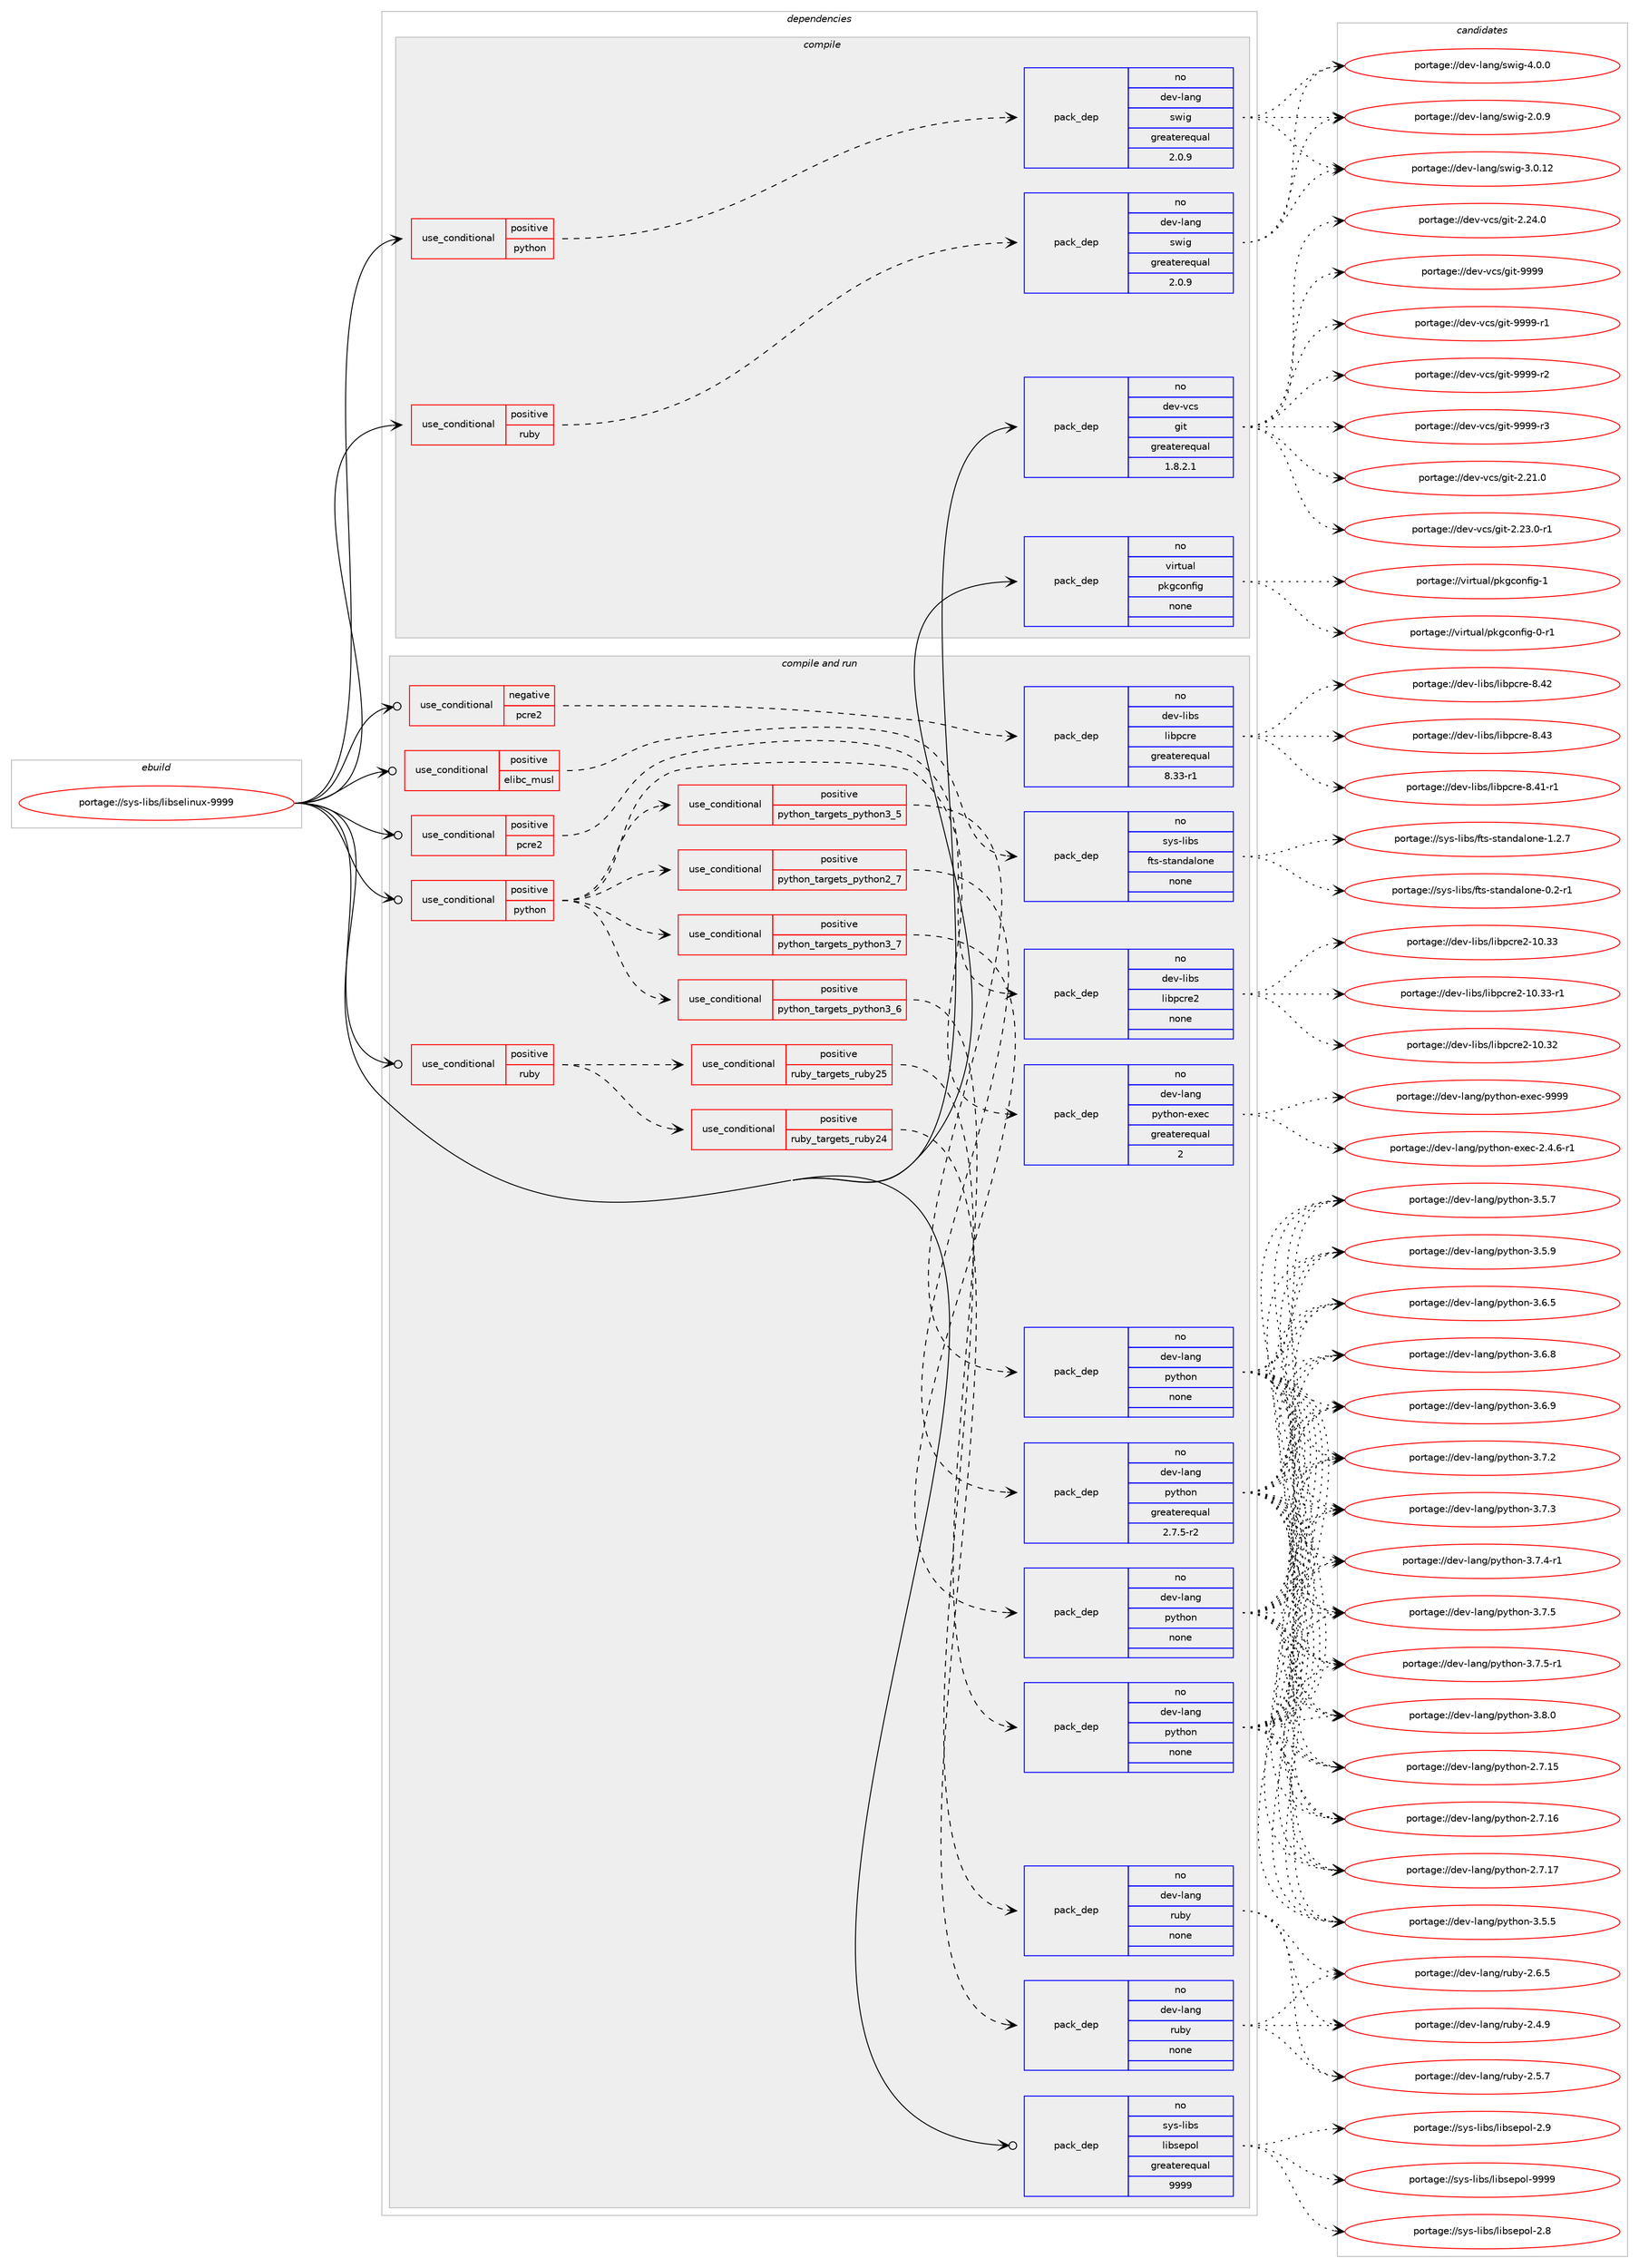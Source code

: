 digraph prolog {

# *************
# Graph options
# *************

newrank=true;
concentrate=true;
compound=true;
graph [rankdir=LR,fontname=Helvetica,fontsize=10,ranksep=1.5];#, ranksep=2.5, nodesep=0.2];
edge  [arrowhead=vee];
node  [fontname=Helvetica,fontsize=10];

# **********
# The ebuild
# **********

subgraph cluster_leftcol {
color=gray;
rank=same;
label=<<i>ebuild</i>>;
id [label="portage://sys-libs/libselinux-9999", color=red, width=4, href="../sys-libs/libselinux-9999.svg"];
}

# ****************
# The dependencies
# ****************

subgraph cluster_midcol {
color=gray;
label=<<i>dependencies</i>>;
subgraph cluster_compile {
fillcolor="#eeeeee";
style=filled;
label=<<i>compile</i>>;
subgraph cond104428 {
dependency431714 [label=<<TABLE BORDER="0" CELLBORDER="1" CELLSPACING="0" CELLPADDING="4"><TR><TD ROWSPAN="3" CELLPADDING="10">use_conditional</TD></TR><TR><TD>positive</TD></TR><TR><TD>python</TD></TR></TABLE>>, shape=none, color=red];
subgraph pack320007 {
dependency431715 [label=<<TABLE BORDER="0" CELLBORDER="1" CELLSPACING="0" CELLPADDING="4" WIDTH="220"><TR><TD ROWSPAN="6" CELLPADDING="30">pack_dep</TD></TR><TR><TD WIDTH="110">no</TD></TR><TR><TD>dev-lang</TD></TR><TR><TD>swig</TD></TR><TR><TD>greaterequal</TD></TR><TR><TD>2.0.9</TD></TR></TABLE>>, shape=none, color=blue];
}
dependency431714:e -> dependency431715:w [weight=20,style="dashed",arrowhead="vee"];
}
id:e -> dependency431714:w [weight=20,style="solid",arrowhead="vee"];
subgraph cond104429 {
dependency431716 [label=<<TABLE BORDER="0" CELLBORDER="1" CELLSPACING="0" CELLPADDING="4"><TR><TD ROWSPAN="3" CELLPADDING="10">use_conditional</TD></TR><TR><TD>positive</TD></TR><TR><TD>ruby</TD></TR></TABLE>>, shape=none, color=red];
subgraph pack320008 {
dependency431717 [label=<<TABLE BORDER="0" CELLBORDER="1" CELLSPACING="0" CELLPADDING="4" WIDTH="220"><TR><TD ROWSPAN="6" CELLPADDING="30">pack_dep</TD></TR><TR><TD WIDTH="110">no</TD></TR><TR><TD>dev-lang</TD></TR><TR><TD>swig</TD></TR><TR><TD>greaterequal</TD></TR><TR><TD>2.0.9</TD></TR></TABLE>>, shape=none, color=blue];
}
dependency431716:e -> dependency431717:w [weight=20,style="dashed",arrowhead="vee"];
}
id:e -> dependency431716:w [weight=20,style="solid",arrowhead="vee"];
subgraph pack320009 {
dependency431718 [label=<<TABLE BORDER="0" CELLBORDER="1" CELLSPACING="0" CELLPADDING="4" WIDTH="220"><TR><TD ROWSPAN="6" CELLPADDING="30">pack_dep</TD></TR><TR><TD WIDTH="110">no</TD></TR><TR><TD>dev-vcs</TD></TR><TR><TD>git</TD></TR><TR><TD>greaterequal</TD></TR><TR><TD>1.8.2.1</TD></TR></TABLE>>, shape=none, color=blue];
}
id:e -> dependency431718:w [weight=20,style="solid",arrowhead="vee"];
subgraph pack320010 {
dependency431719 [label=<<TABLE BORDER="0" CELLBORDER="1" CELLSPACING="0" CELLPADDING="4" WIDTH="220"><TR><TD ROWSPAN="6" CELLPADDING="30">pack_dep</TD></TR><TR><TD WIDTH="110">no</TD></TR><TR><TD>virtual</TD></TR><TR><TD>pkgconfig</TD></TR><TR><TD>none</TD></TR><TR><TD></TD></TR></TABLE>>, shape=none, color=blue];
}
id:e -> dependency431719:w [weight=20,style="solid",arrowhead="vee"];
}
subgraph cluster_compileandrun {
fillcolor="#eeeeee";
style=filled;
label=<<i>compile and run</i>>;
subgraph cond104430 {
dependency431720 [label=<<TABLE BORDER="0" CELLBORDER="1" CELLSPACING="0" CELLPADDING="4"><TR><TD ROWSPAN="3" CELLPADDING="10">use_conditional</TD></TR><TR><TD>negative</TD></TR><TR><TD>pcre2</TD></TR></TABLE>>, shape=none, color=red];
subgraph pack320011 {
dependency431721 [label=<<TABLE BORDER="0" CELLBORDER="1" CELLSPACING="0" CELLPADDING="4" WIDTH="220"><TR><TD ROWSPAN="6" CELLPADDING="30">pack_dep</TD></TR><TR><TD WIDTH="110">no</TD></TR><TR><TD>dev-libs</TD></TR><TR><TD>libpcre</TD></TR><TR><TD>greaterequal</TD></TR><TR><TD>8.33-r1</TD></TR></TABLE>>, shape=none, color=blue];
}
dependency431720:e -> dependency431721:w [weight=20,style="dashed",arrowhead="vee"];
}
id:e -> dependency431720:w [weight=20,style="solid",arrowhead="odotvee"];
subgraph cond104431 {
dependency431722 [label=<<TABLE BORDER="0" CELLBORDER="1" CELLSPACING="0" CELLPADDING="4"><TR><TD ROWSPAN="3" CELLPADDING="10">use_conditional</TD></TR><TR><TD>positive</TD></TR><TR><TD>elibc_musl</TD></TR></TABLE>>, shape=none, color=red];
subgraph pack320012 {
dependency431723 [label=<<TABLE BORDER="0" CELLBORDER="1" CELLSPACING="0" CELLPADDING="4" WIDTH="220"><TR><TD ROWSPAN="6" CELLPADDING="30">pack_dep</TD></TR><TR><TD WIDTH="110">no</TD></TR><TR><TD>sys-libs</TD></TR><TR><TD>fts-standalone</TD></TR><TR><TD>none</TD></TR><TR><TD></TD></TR></TABLE>>, shape=none, color=blue];
}
dependency431722:e -> dependency431723:w [weight=20,style="dashed",arrowhead="vee"];
}
id:e -> dependency431722:w [weight=20,style="solid",arrowhead="odotvee"];
subgraph cond104432 {
dependency431724 [label=<<TABLE BORDER="0" CELLBORDER="1" CELLSPACING="0" CELLPADDING="4"><TR><TD ROWSPAN="3" CELLPADDING="10">use_conditional</TD></TR><TR><TD>positive</TD></TR><TR><TD>pcre2</TD></TR></TABLE>>, shape=none, color=red];
subgraph pack320013 {
dependency431725 [label=<<TABLE BORDER="0" CELLBORDER="1" CELLSPACING="0" CELLPADDING="4" WIDTH="220"><TR><TD ROWSPAN="6" CELLPADDING="30">pack_dep</TD></TR><TR><TD WIDTH="110">no</TD></TR><TR><TD>dev-libs</TD></TR><TR><TD>libpcre2</TD></TR><TR><TD>none</TD></TR><TR><TD></TD></TR></TABLE>>, shape=none, color=blue];
}
dependency431724:e -> dependency431725:w [weight=20,style="dashed",arrowhead="vee"];
}
id:e -> dependency431724:w [weight=20,style="solid",arrowhead="odotvee"];
subgraph cond104433 {
dependency431726 [label=<<TABLE BORDER="0" CELLBORDER="1" CELLSPACING="0" CELLPADDING="4"><TR><TD ROWSPAN="3" CELLPADDING="10">use_conditional</TD></TR><TR><TD>positive</TD></TR><TR><TD>python</TD></TR></TABLE>>, shape=none, color=red];
subgraph cond104434 {
dependency431727 [label=<<TABLE BORDER="0" CELLBORDER="1" CELLSPACING="0" CELLPADDING="4"><TR><TD ROWSPAN="3" CELLPADDING="10">use_conditional</TD></TR><TR><TD>positive</TD></TR><TR><TD>python_targets_python2_7</TD></TR></TABLE>>, shape=none, color=red];
subgraph pack320014 {
dependency431728 [label=<<TABLE BORDER="0" CELLBORDER="1" CELLSPACING="0" CELLPADDING="4" WIDTH="220"><TR><TD ROWSPAN="6" CELLPADDING="30">pack_dep</TD></TR><TR><TD WIDTH="110">no</TD></TR><TR><TD>dev-lang</TD></TR><TR><TD>python</TD></TR><TR><TD>greaterequal</TD></TR><TR><TD>2.7.5-r2</TD></TR></TABLE>>, shape=none, color=blue];
}
dependency431727:e -> dependency431728:w [weight=20,style="dashed",arrowhead="vee"];
}
dependency431726:e -> dependency431727:w [weight=20,style="dashed",arrowhead="vee"];
subgraph cond104435 {
dependency431729 [label=<<TABLE BORDER="0" CELLBORDER="1" CELLSPACING="0" CELLPADDING="4"><TR><TD ROWSPAN="3" CELLPADDING="10">use_conditional</TD></TR><TR><TD>positive</TD></TR><TR><TD>python_targets_python3_5</TD></TR></TABLE>>, shape=none, color=red];
subgraph pack320015 {
dependency431730 [label=<<TABLE BORDER="0" CELLBORDER="1" CELLSPACING="0" CELLPADDING="4" WIDTH="220"><TR><TD ROWSPAN="6" CELLPADDING="30">pack_dep</TD></TR><TR><TD WIDTH="110">no</TD></TR><TR><TD>dev-lang</TD></TR><TR><TD>python</TD></TR><TR><TD>none</TD></TR><TR><TD></TD></TR></TABLE>>, shape=none, color=blue];
}
dependency431729:e -> dependency431730:w [weight=20,style="dashed",arrowhead="vee"];
}
dependency431726:e -> dependency431729:w [weight=20,style="dashed",arrowhead="vee"];
subgraph cond104436 {
dependency431731 [label=<<TABLE BORDER="0" CELLBORDER="1" CELLSPACING="0" CELLPADDING="4"><TR><TD ROWSPAN="3" CELLPADDING="10">use_conditional</TD></TR><TR><TD>positive</TD></TR><TR><TD>python_targets_python3_6</TD></TR></TABLE>>, shape=none, color=red];
subgraph pack320016 {
dependency431732 [label=<<TABLE BORDER="0" CELLBORDER="1" CELLSPACING="0" CELLPADDING="4" WIDTH="220"><TR><TD ROWSPAN="6" CELLPADDING="30">pack_dep</TD></TR><TR><TD WIDTH="110">no</TD></TR><TR><TD>dev-lang</TD></TR><TR><TD>python</TD></TR><TR><TD>none</TD></TR><TR><TD></TD></TR></TABLE>>, shape=none, color=blue];
}
dependency431731:e -> dependency431732:w [weight=20,style="dashed",arrowhead="vee"];
}
dependency431726:e -> dependency431731:w [weight=20,style="dashed",arrowhead="vee"];
subgraph cond104437 {
dependency431733 [label=<<TABLE BORDER="0" CELLBORDER="1" CELLSPACING="0" CELLPADDING="4"><TR><TD ROWSPAN="3" CELLPADDING="10">use_conditional</TD></TR><TR><TD>positive</TD></TR><TR><TD>python_targets_python3_7</TD></TR></TABLE>>, shape=none, color=red];
subgraph pack320017 {
dependency431734 [label=<<TABLE BORDER="0" CELLBORDER="1" CELLSPACING="0" CELLPADDING="4" WIDTH="220"><TR><TD ROWSPAN="6" CELLPADDING="30">pack_dep</TD></TR><TR><TD WIDTH="110">no</TD></TR><TR><TD>dev-lang</TD></TR><TR><TD>python</TD></TR><TR><TD>none</TD></TR><TR><TD></TD></TR></TABLE>>, shape=none, color=blue];
}
dependency431733:e -> dependency431734:w [weight=20,style="dashed",arrowhead="vee"];
}
dependency431726:e -> dependency431733:w [weight=20,style="dashed",arrowhead="vee"];
subgraph pack320018 {
dependency431735 [label=<<TABLE BORDER="0" CELLBORDER="1" CELLSPACING="0" CELLPADDING="4" WIDTH="220"><TR><TD ROWSPAN="6" CELLPADDING="30">pack_dep</TD></TR><TR><TD WIDTH="110">no</TD></TR><TR><TD>dev-lang</TD></TR><TR><TD>python-exec</TD></TR><TR><TD>greaterequal</TD></TR><TR><TD>2</TD></TR></TABLE>>, shape=none, color=blue];
}
dependency431726:e -> dependency431735:w [weight=20,style="dashed",arrowhead="vee"];
}
id:e -> dependency431726:w [weight=20,style="solid",arrowhead="odotvee"];
subgraph cond104438 {
dependency431736 [label=<<TABLE BORDER="0" CELLBORDER="1" CELLSPACING="0" CELLPADDING="4"><TR><TD ROWSPAN="3" CELLPADDING="10">use_conditional</TD></TR><TR><TD>positive</TD></TR><TR><TD>ruby</TD></TR></TABLE>>, shape=none, color=red];
subgraph cond104439 {
dependency431737 [label=<<TABLE BORDER="0" CELLBORDER="1" CELLSPACING="0" CELLPADDING="4"><TR><TD ROWSPAN="3" CELLPADDING="10">use_conditional</TD></TR><TR><TD>positive</TD></TR><TR><TD>ruby_targets_ruby24</TD></TR></TABLE>>, shape=none, color=red];
subgraph pack320019 {
dependency431738 [label=<<TABLE BORDER="0" CELLBORDER="1" CELLSPACING="0" CELLPADDING="4" WIDTH="220"><TR><TD ROWSPAN="6" CELLPADDING="30">pack_dep</TD></TR><TR><TD WIDTH="110">no</TD></TR><TR><TD>dev-lang</TD></TR><TR><TD>ruby</TD></TR><TR><TD>none</TD></TR><TR><TD></TD></TR></TABLE>>, shape=none, color=blue];
}
dependency431737:e -> dependency431738:w [weight=20,style="dashed",arrowhead="vee"];
}
dependency431736:e -> dependency431737:w [weight=20,style="dashed",arrowhead="vee"];
subgraph cond104440 {
dependency431739 [label=<<TABLE BORDER="0" CELLBORDER="1" CELLSPACING="0" CELLPADDING="4"><TR><TD ROWSPAN="3" CELLPADDING="10">use_conditional</TD></TR><TR><TD>positive</TD></TR><TR><TD>ruby_targets_ruby25</TD></TR></TABLE>>, shape=none, color=red];
subgraph pack320020 {
dependency431740 [label=<<TABLE BORDER="0" CELLBORDER="1" CELLSPACING="0" CELLPADDING="4" WIDTH="220"><TR><TD ROWSPAN="6" CELLPADDING="30">pack_dep</TD></TR><TR><TD WIDTH="110">no</TD></TR><TR><TD>dev-lang</TD></TR><TR><TD>ruby</TD></TR><TR><TD>none</TD></TR><TR><TD></TD></TR></TABLE>>, shape=none, color=blue];
}
dependency431739:e -> dependency431740:w [weight=20,style="dashed",arrowhead="vee"];
}
dependency431736:e -> dependency431739:w [weight=20,style="dashed",arrowhead="vee"];
}
id:e -> dependency431736:w [weight=20,style="solid",arrowhead="odotvee"];
subgraph pack320021 {
dependency431741 [label=<<TABLE BORDER="0" CELLBORDER="1" CELLSPACING="0" CELLPADDING="4" WIDTH="220"><TR><TD ROWSPAN="6" CELLPADDING="30">pack_dep</TD></TR><TR><TD WIDTH="110">no</TD></TR><TR><TD>sys-libs</TD></TR><TR><TD>libsepol</TD></TR><TR><TD>greaterequal</TD></TR><TR><TD>9999</TD></TR></TABLE>>, shape=none, color=blue];
}
id:e -> dependency431741:w [weight=20,style="solid",arrowhead="odotvee"];
}
subgraph cluster_run {
fillcolor="#eeeeee";
style=filled;
label=<<i>run</i>>;
}
}

# **************
# The candidates
# **************

subgraph cluster_choices {
rank=same;
color=gray;
label=<<i>candidates</i>>;

subgraph choice320007 {
color=black;
nodesep=1;
choiceportage100101118451089711010347115119105103455046484657 [label="portage://dev-lang/swig-2.0.9", color=red, width=4,href="../dev-lang/swig-2.0.9.svg"];
choiceportage10010111845108971101034711511910510345514648464950 [label="portage://dev-lang/swig-3.0.12", color=red, width=4,href="../dev-lang/swig-3.0.12.svg"];
choiceportage100101118451089711010347115119105103455246484648 [label="portage://dev-lang/swig-4.0.0", color=red, width=4,href="../dev-lang/swig-4.0.0.svg"];
dependency431715:e -> choiceportage100101118451089711010347115119105103455046484657:w [style=dotted,weight="100"];
dependency431715:e -> choiceportage10010111845108971101034711511910510345514648464950:w [style=dotted,weight="100"];
dependency431715:e -> choiceportage100101118451089711010347115119105103455246484648:w [style=dotted,weight="100"];
}
subgraph choice320008 {
color=black;
nodesep=1;
choiceportage100101118451089711010347115119105103455046484657 [label="portage://dev-lang/swig-2.0.9", color=red, width=4,href="../dev-lang/swig-2.0.9.svg"];
choiceportage10010111845108971101034711511910510345514648464950 [label="portage://dev-lang/swig-3.0.12", color=red, width=4,href="../dev-lang/swig-3.0.12.svg"];
choiceportage100101118451089711010347115119105103455246484648 [label="portage://dev-lang/swig-4.0.0", color=red, width=4,href="../dev-lang/swig-4.0.0.svg"];
dependency431717:e -> choiceportage100101118451089711010347115119105103455046484657:w [style=dotted,weight="100"];
dependency431717:e -> choiceportage10010111845108971101034711511910510345514648464950:w [style=dotted,weight="100"];
dependency431717:e -> choiceportage100101118451089711010347115119105103455246484648:w [style=dotted,weight="100"];
}
subgraph choice320009 {
color=black;
nodesep=1;
choiceportage10010111845118991154710310511645504650494648 [label="portage://dev-vcs/git-2.21.0", color=red, width=4,href="../dev-vcs/git-2.21.0.svg"];
choiceportage100101118451189911547103105116455046505146484511449 [label="portage://dev-vcs/git-2.23.0-r1", color=red, width=4,href="../dev-vcs/git-2.23.0-r1.svg"];
choiceportage10010111845118991154710310511645504650524648 [label="portage://dev-vcs/git-2.24.0", color=red, width=4,href="../dev-vcs/git-2.24.0.svg"];
choiceportage1001011184511899115471031051164557575757 [label="portage://dev-vcs/git-9999", color=red, width=4,href="../dev-vcs/git-9999.svg"];
choiceportage10010111845118991154710310511645575757574511449 [label="portage://dev-vcs/git-9999-r1", color=red, width=4,href="../dev-vcs/git-9999-r1.svg"];
choiceportage10010111845118991154710310511645575757574511450 [label="portage://dev-vcs/git-9999-r2", color=red, width=4,href="../dev-vcs/git-9999-r2.svg"];
choiceportage10010111845118991154710310511645575757574511451 [label="portage://dev-vcs/git-9999-r3", color=red, width=4,href="../dev-vcs/git-9999-r3.svg"];
dependency431718:e -> choiceportage10010111845118991154710310511645504650494648:w [style=dotted,weight="100"];
dependency431718:e -> choiceportage100101118451189911547103105116455046505146484511449:w [style=dotted,weight="100"];
dependency431718:e -> choiceportage10010111845118991154710310511645504650524648:w [style=dotted,weight="100"];
dependency431718:e -> choiceportage1001011184511899115471031051164557575757:w [style=dotted,weight="100"];
dependency431718:e -> choiceportage10010111845118991154710310511645575757574511449:w [style=dotted,weight="100"];
dependency431718:e -> choiceportage10010111845118991154710310511645575757574511450:w [style=dotted,weight="100"];
dependency431718:e -> choiceportage10010111845118991154710310511645575757574511451:w [style=dotted,weight="100"];
}
subgraph choice320010 {
color=black;
nodesep=1;
choiceportage11810511411611797108471121071039911111010210510345484511449 [label="portage://virtual/pkgconfig-0-r1", color=red, width=4,href="../virtual/pkgconfig-0-r1.svg"];
choiceportage1181051141161179710847112107103991111101021051034549 [label="portage://virtual/pkgconfig-1", color=red, width=4,href="../virtual/pkgconfig-1.svg"];
dependency431719:e -> choiceportage11810511411611797108471121071039911111010210510345484511449:w [style=dotted,weight="100"];
dependency431719:e -> choiceportage1181051141161179710847112107103991111101021051034549:w [style=dotted,weight="100"];
}
subgraph choice320011 {
color=black;
nodesep=1;
choiceportage100101118451081059811547108105981129911410145564652494511449 [label="portage://dev-libs/libpcre-8.41-r1", color=red, width=4,href="../dev-libs/libpcre-8.41-r1.svg"];
choiceportage10010111845108105981154710810598112991141014556465250 [label="portage://dev-libs/libpcre-8.42", color=red, width=4,href="../dev-libs/libpcre-8.42.svg"];
choiceportage10010111845108105981154710810598112991141014556465251 [label="portage://dev-libs/libpcre-8.43", color=red, width=4,href="../dev-libs/libpcre-8.43.svg"];
dependency431721:e -> choiceportage100101118451081059811547108105981129911410145564652494511449:w [style=dotted,weight="100"];
dependency431721:e -> choiceportage10010111845108105981154710810598112991141014556465250:w [style=dotted,weight="100"];
dependency431721:e -> choiceportage10010111845108105981154710810598112991141014556465251:w [style=dotted,weight="100"];
}
subgraph choice320012 {
color=black;
nodesep=1;
choiceportage115121115451081059811547102116115451151169711010097108111110101454846504511449 [label="portage://sys-libs/fts-standalone-0.2-r1", color=red, width=4,href="../sys-libs/fts-standalone-0.2-r1.svg"];
choiceportage115121115451081059811547102116115451151169711010097108111110101454946504655 [label="portage://sys-libs/fts-standalone-1.2.7", color=red, width=4,href="../sys-libs/fts-standalone-1.2.7.svg"];
dependency431723:e -> choiceportage115121115451081059811547102116115451151169711010097108111110101454846504511449:w [style=dotted,weight="100"];
dependency431723:e -> choiceportage115121115451081059811547102116115451151169711010097108111110101454946504655:w [style=dotted,weight="100"];
}
subgraph choice320013 {
color=black;
nodesep=1;
choiceportage100101118451081059811547108105981129911410150454948465150 [label="portage://dev-libs/libpcre2-10.32", color=red, width=4,href="../dev-libs/libpcre2-10.32.svg"];
choiceportage100101118451081059811547108105981129911410150454948465151 [label="portage://dev-libs/libpcre2-10.33", color=red, width=4,href="../dev-libs/libpcre2-10.33.svg"];
choiceportage1001011184510810598115471081059811299114101504549484651514511449 [label="portage://dev-libs/libpcre2-10.33-r1", color=red, width=4,href="../dev-libs/libpcre2-10.33-r1.svg"];
dependency431725:e -> choiceportage100101118451081059811547108105981129911410150454948465150:w [style=dotted,weight="100"];
dependency431725:e -> choiceportage100101118451081059811547108105981129911410150454948465151:w [style=dotted,weight="100"];
dependency431725:e -> choiceportage1001011184510810598115471081059811299114101504549484651514511449:w [style=dotted,weight="100"];
}
subgraph choice320014 {
color=black;
nodesep=1;
choiceportage10010111845108971101034711212111610411111045504655464953 [label="portage://dev-lang/python-2.7.15", color=red, width=4,href="../dev-lang/python-2.7.15.svg"];
choiceportage10010111845108971101034711212111610411111045504655464954 [label="portage://dev-lang/python-2.7.16", color=red, width=4,href="../dev-lang/python-2.7.16.svg"];
choiceportage10010111845108971101034711212111610411111045504655464955 [label="portage://dev-lang/python-2.7.17", color=red, width=4,href="../dev-lang/python-2.7.17.svg"];
choiceportage100101118451089711010347112121116104111110455146534653 [label="portage://dev-lang/python-3.5.5", color=red, width=4,href="../dev-lang/python-3.5.5.svg"];
choiceportage100101118451089711010347112121116104111110455146534655 [label="portage://dev-lang/python-3.5.7", color=red, width=4,href="../dev-lang/python-3.5.7.svg"];
choiceportage100101118451089711010347112121116104111110455146534657 [label="portage://dev-lang/python-3.5.9", color=red, width=4,href="../dev-lang/python-3.5.9.svg"];
choiceportage100101118451089711010347112121116104111110455146544653 [label="portage://dev-lang/python-3.6.5", color=red, width=4,href="../dev-lang/python-3.6.5.svg"];
choiceportage100101118451089711010347112121116104111110455146544656 [label="portage://dev-lang/python-3.6.8", color=red, width=4,href="../dev-lang/python-3.6.8.svg"];
choiceportage100101118451089711010347112121116104111110455146544657 [label="portage://dev-lang/python-3.6.9", color=red, width=4,href="../dev-lang/python-3.6.9.svg"];
choiceportage100101118451089711010347112121116104111110455146554650 [label="portage://dev-lang/python-3.7.2", color=red, width=4,href="../dev-lang/python-3.7.2.svg"];
choiceportage100101118451089711010347112121116104111110455146554651 [label="portage://dev-lang/python-3.7.3", color=red, width=4,href="../dev-lang/python-3.7.3.svg"];
choiceportage1001011184510897110103471121211161041111104551465546524511449 [label="portage://dev-lang/python-3.7.4-r1", color=red, width=4,href="../dev-lang/python-3.7.4-r1.svg"];
choiceportage100101118451089711010347112121116104111110455146554653 [label="portage://dev-lang/python-3.7.5", color=red, width=4,href="../dev-lang/python-3.7.5.svg"];
choiceportage1001011184510897110103471121211161041111104551465546534511449 [label="portage://dev-lang/python-3.7.5-r1", color=red, width=4,href="../dev-lang/python-3.7.5-r1.svg"];
choiceportage100101118451089711010347112121116104111110455146564648 [label="portage://dev-lang/python-3.8.0", color=red, width=4,href="../dev-lang/python-3.8.0.svg"];
dependency431728:e -> choiceportage10010111845108971101034711212111610411111045504655464953:w [style=dotted,weight="100"];
dependency431728:e -> choiceportage10010111845108971101034711212111610411111045504655464954:w [style=dotted,weight="100"];
dependency431728:e -> choiceportage10010111845108971101034711212111610411111045504655464955:w [style=dotted,weight="100"];
dependency431728:e -> choiceportage100101118451089711010347112121116104111110455146534653:w [style=dotted,weight="100"];
dependency431728:e -> choiceportage100101118451089711010347112121116104111110455146534655:w [style=dotted,weight="100"];
dependency431728:e -> choiceportage100101118451089711010347112121116104111110455146534657:w [style=dotted,weight="100"];
dependency431728:e -> choiceportage100101118451089711010347112121116104111110455146544653:w [style=dotted,weight="100"];
dependency431728:e -> choiceportage100101118451089711010347112121116104111110455146544656:w [style=dotted,weight="100"];
dependency431728:e -> choiceportage100101118451089711010347112121116104111110455146544657:w [style=dotted,weight="100"];
dependency431728:e -> choiceportage100101118451089711010347112121116104111110455146554650:w [style=dotted,weight="100"];
dependency431728:e -> choiceportage100101118451089711010347112121116104111110455146554651:w [style=dotted,weight="100"];
dependency431728:e -> choiceportage1001011184510897110103471121211161041111104551465546524511449:w [style=dotted,weight="100"];
dependency431728:e -> choiceportage100101118451089711010347112121116104111110455146554653:w [style=dotted,weight="100"];
dependency431728:e -> choiceportage1001011184510897110103471121211161041111104551465546534511449:w [style=dotted,weight="100"];
dependency431728:e -> choiceportage100101118451089711010347112121116104111110455146564648:w [style=dotted,weight="100"];
}
subgraph choice320015 {
color=black;
nodesep=1;
choiceportage10010111845108971101034711212111610411111045504655464953 [label="portage://dev-lang/python-2.7.15", color=red, width=4,href="../dev-lang/python-2.7.15.svg"];
choiceportage10010111845108971101034711212111610411111045504655464954 [label="portage://dev-lang/python-2.7.16", color=red, width=4,href="../dev-lang/python-2.7.16.svg"];
choiceportage10010111845108971101034711212111610411111045504655464955 [label="portage://dev-lang/python-2.7.17", color=red, width=4,href="../dev-lang/python-2.7.17.svg"];
choiceportage100101118451089711010347112121116104111110455146534653 [label="portage://dev-lang/python-3.5.5", color=red, width=4,href="../dev-lang/python-3.5.5.svg"];
choiceportage100101118451089711010347112121116104111110455146534655 [label="portage://dev-lang/python-3.5.7", color=red, width=4,href="../dev-lang/python-3.5.7.svg"];
choiceportage100101118451089711010347112121116104111110455146534657 [label="portage://dev-lang/python-3.5.9", color=red, width=4,href="../dev-lang/python-3.5.9.svg"];
choiceportage100101118451089711010347112121116104111110455146544653 [label="portage://dev-lang/python-3.6.5", color=red, width=4,href="../dev-lang/python-3.6.5.svg"];
choiceportage100101118451089711010347112121116104111110455146544656 [label="portage://dev-lang/python-3.6.8", color=red, width=4,href="../dev-lang/python-3.6.8.svg"];
choiceportage100101118451089711010347112121116104111110455146544657 [label="portage://dev-lang/python-3.6.9", color=red, width=4,href="../dev-lang/python-3.6.9.svg"];
choiceportage100101118451089711010347112121116104111110455146554650 [label="portage://dev-lang/python-3.7.2", color=red, width=4,href="../dev-lang/python-3.7.2.svg"];
choiceportage100101118451089711010347112121116104111110455146554651 [label="portage://dev-lang/python-3.7.3", color=red, width=4,href="../dev-lang/python-3.7.3.svg"];
choiceportage1001011184510897110103471121211161041111104551465546524511449 [label="portage://dev-lang/python-3.7.4-r1", color=red, width=4,href="../dev-lang/python-3.7.4-r1.svg"];
choiceportage100101118451089711010347112121116104111110455146554653 [label="portage://dev-lang/python-3.7.5", color=red, width=4,href="../dev-lang/python-3.7.5.svg"];
choiceportage1001011184510897110103471121211161041111104551465546534511449 [label="portage://dev-lang/python-3.7.5-r1", color=red, width=4,href="../dev-lang/python-3.7.5-r1.svg"];
choiceportage100101118451089711010347112121116104111110455146564648 [label="portage://dev-lang/python-3.8.0", color=red, width=4,href="../dev-lang/python-3.8.0.svg"];
dependency431730:e -> choiceportage10010111845108971101034711212111610411111045504655464953:w [style=dotted,weight="100"];
dependency431730:e -> choiceportage10010111845108971101034711212111610411111045504655464954:w [style=dotted,weight="100"];
dependency431730:e -> choiceportage10010111845108971101034711212111610411111045504655464955:w [style=dotted,weight="100"];
dependency431730:e -> choiceportage100101118451089711010347112121116104111110455146534653:w [style=dotted,weight="100"];
dependency431730:e -> choiceportage100101118451089711010347112121116104111110455146534655:w [style=dotted,weight="100"];
dependency431730:e -> choiceportage100101118451089711010347112121116104111110455146534657:w [style=dotted,weight="100"];
dependency431730:e -> choiceportage100101118451089711010347112121116104111110455146544653:w [style=dotted,weight="100"];
dependency431730:e -> choiceportage100101118451089711010347112121116104111110455146544656:w [style=dotted,weight="100"];
dependency431730:e -> choiceportage100101118451089711010347112121116104111110455146544657:w [style=dotted,weight="100"];
dependency431730:e -> choiceportage100101118451089711010347112121116104111110455146554650:w [style=dotted,weight="100"];
dependency431730:e -> choiceportage100101118451089711010347112121116104111110455146554651:w [style=dotted,weight="100"];
dependency431730:e -> choiceportage1001011184510897110103471121211161041111104551465546524511449:w [style=dotted,weight="100"];
dependency431730:e -> choiceportage100101118451089711010347112121116104111110455146554653:w [style=dotted,weight="100"];
dependency431730:e -> choiceportage1001011184510897110103471121211161041111104551465546534511449:w [style=dotted,weight="100"];
dependency431730:e -> choiceportage100101118451089711010347112121116104111110455146564648:w [style=dotted,weight="100"];
}
subgraph choice320016 {
color=black;
nodesep=1;
choiceportage10010111845108971101034711212111610411111045504655464953 [label="portage://dev-lang/python-2.7.15", color=red, width=4,href="../dev-lang/python-2.7.15.svg"];
choiceportage10010111845108971101034711212111610411111045504655464954 [label="portage://dev-lang/python-2.7.16", color=red, width=4,href="../dev-lang/python-2.7.16.svg"];
choiceportage10010111845108971101034711212111610411111045504655464955 [label="portage://dev-lang/python-2.7.17", color=red, width=4,href="../dev-lang/python-2.7.17.svg"];
choiceportage100101118451089711010347112121116104111110455146534653 [label="portage://dev-lang/python-3.5.5", color=red, width=4,href="../dev-lang/python-3.5.5.svg"];
choiceportage100101118451089711010347112121116104111110455146534655 [label="portage://dev-lang/python-3.5.7", color=red, width=4,href="../dev-lang/python-3.5.7.svg"];
choiceportage100101118451089711010347112121116104111110455146534657 [label="portage://dev-lang/python-3.5.9", color=red, width=4,href="../dev-lang/python-3.5.9.svg"];
choiceportage100101118451089711010347112121116104111110455146544653 [label="portage://dev-lang/python-3.6.5", color=red, width=4,href="../dev-lang/python-3.6.5.svg"];
choiceportage100101118451089711010347112121116104111110455146544656 [label="portage://dev-lang/python-3.6.8", color=red, width=4,href="../dev-lang/python-3.6.8.svg"];
choiceportage100101118451089711010347112121116104111110455146544657 [label="portage://dev-lang/python-3.6.9", color=red, width=4,href="../dev-lang/python-3.6.9.svg"];
choiceportage100101118451089711010347112121116104111110455146554650 [label="portage://dev-lang/python-3.7.2", color=red, width=4,href="../dev-lang/python-3.7.2.svg"];
choiceportage100101118451089711010347112121116104111110455146554651 [label="portage://dev-lang/python-3.7.3", color=red, width=4,href="../dev-lang/python-3.7.3.svg"];
choiceportage1001011184510897110103471121211161041111104551465546524511449 [label="portage://dev-lang/python-3.7.4-r1", color=red, width=4,href="../dev-lang/python-3.7.4-r1.svg"];
choiceportage100101118451089711010347112121116104111110455146554653 [label="portage://dev-lang/python-3.7.5", color=red, width=4,href="../dev-lang/python-3.7.5.svg"];
choiceportage1001011184510897110103471121211161041111104551465546534511449 [label="portage://dev-lang/python-3.7.5-r1", color=red, width=4,href="../dev-lang/python-3.7.5-r1.svg"];
choiceportage100101118451089711010347112121116104111110455146564648 [label="portage://dev-lang/python-3.8.0", color=red, width=4,href="../dev-lang/python-3.8.0.svg"];
dependency431732:e -> choiceportage10010111845108971101034711212111610411111045504655464953:w [style=dotted,weight="100"];
dependency431732:e -> choiceportage10010111845108971101034711212111610411111045504655464954:w [style=dotted,weight="100"];
dependency431732:e -> choiceportage10010111845108971101034711212111610411111045504655464955:w [style=dotted,weight="100"];
dependency431732:e -> choiceportage100101118451089711010347112121116104111110455146534653:w [style=dotted,weight="100"];
dependency431732:e -> choiceportage100101118451089711010347112121116104111110455146534655:w [style=dotted,weight="100"];
dependency431732:e -> choiceportage100101118451089711010347112121116104111110455146534657:w [style=dotted,weight="100"];
dependency431732:e -> choiceportage100101118451089711010347112121116104111110455146544653:w [style=dotted,weight="100"];
dependency431732:e -> choiceportage100101118451089711010347112121116104111110455146544656:w [style=dotted,weight="100"];
dependency431732:e -> choiceportage100101118451089711010347112121116104111110455146544657:w [style=dotted,weight="100"];
dependency431732:e -> choiceportage100101118451089711010347112121116104111110455146554650:w [style=dotted,weight="100"];
dependency431732:e -> choiceportage100101118451089711010347112121116104111110455146554651:w [style=dotted,weight="100"];
dependency431732:e -> choiceportage1001011184510897110103471121211161041111104551465546524511449:w [style=dotted,weight="100"];
dependency431732:e -> choiceportage100101118451089711010347112121116104111110455146554653:w [style=dotted,weight="100"];
dependency431732:e -> choiceportage1001011184510897110103471121211161041111104551465546534511449:w [style=dotted,weight="100"];
dependency431732:e -> choiceportage100101118451089711010347112121116104111110455146564648:w [style=dotted,weight="100"];
}
subgraph choice320017 {
color=black;
nodesep=1;
choiceportage10010111845108971101034711212111610411111045504655464953 [label="portage://dev-lang/python-2.7.15", color=red, width=4,href="../dev-lang/python-2.7.15.svg"];
choiceportage10010111845108971101034711212111610411111045504655464954 [label="portage://dev-lang/python-2.7.16", color=red, width=4,href="../dev-lang/python-2.7.16.svg"];
choiceportage10010111845108971101034711212111610411111045504655464955 [label="portage://dev-lang/python-2.7.17", color=red, width=4,href="../dev-lang/python-2.7.17.svg"];
choiceportage100101118451089711010347112121116104111110455146534653 [label="portage://dev-lang/python-3.5.5", color=red, width=4,href="../dev-lang/python-3.5.5.svg"];
choiceportage100101118451089711010347112121116104111110455146534655 [label="portage://dev-lang/python-3.5.7", color=red, width=4,href="../dev-lang/python-3.5.7.svg"];
choiceportage100101118451089711010347112121116104111110455146534657 [label="portage://dev-lang/python-3.5.9", color=red, width=4,href="../dev-lang/python-3.5.9.svg"];
choiceportage100101118451089711010347112121116104111110455146544653 [label="portage://dev-lang/python-3.6.5", color=red, width=4,href="../dev-lang/python-3.6.5.svg"];
choiceportage100101118451089711010347112121116104111110455146544656 [label="portage://dev-lang/python-3.6.8", color=red, width=4,href="../dev-lang/python-3.6.8.svg"];
choiceportage100101118451089711010347112121116104111110455146544657 [label="portage://dev-lang/python-3.6.9", color=red, width=4,href="../dev-lang/python-3.6.9.svg"];
choiceportage100101118451089711010347112121116104111110455146554650 [label="portage://dev-lang/python-3.7.2", color=red, width=4,href="../dev-lang/python-3.7.2.svg"];
choiceportage100101118451089711010347112121116104111110455146554651 [label="portage://dev-lang/python-3.7.3", color=red, width=4,href="../dev-lang/python-3.7.3.svg"];
choiceportage1001011184510897110103471121211161041111104551465546524511449 [label="portage://dev-lang/python-3.7.4-r1", color=red, width=4,href="../dev-lang/python-3.7.4-r1.svg"];
choiceportage100101118451089711010347112121116104111110455146554653 [label="portage://dev-lang/python-3.7.5", color=red, width=4,href="../dev-lang/python-3.7.5.svg"];
choiceportage1001011184510897110103471121211161041111104551465546534511449 [label="portage://dev-lang/python-3.7.5-r1", color=red, width=4,href="../dev-lang/python-3.7.5-r1.svg"];
choiceportage100101118451089711010347112121116104111110455146564648 [label="portage://dev-lang/python-3.8.0", color=red, width=4,href="../dev-lang/python-3.8.0.svg"];
dependency431734:e -> choiceportage10010111845108971101034711212111610411111045504655464953:w [style=dotted,weight="100"];
dependency431734:e -> choiceportage10010111845108971101034711212111610411111045504655464954:w [style=dotted,weight="100"];
dependency431734:e -> choiceportage10010111845108971101034711212111610411111045504655464955:w [style=dotted,weight="100"];
dependency431734:e -> choiceportage100101118451089711010347112121116104111110455146534653:w [style=dotted,weight="100"];
dependency431734:e -> choiceportage100101118451089711010347112121116104111110455146534655:w [style=dotted,weight="100"];
dependency431734:e -> choiceportage100101118451089711010347112121116104111110455146534657:w [style=dotted,weight="100"];
dependency431734:e -> choiceportage100101118451089711010347112121116104111110455146544653:w [style=dotted,weight="100"];
dependency431734:e -> choiceportage100101118451089711010347112121116104111110455146544656:w [style=dotted,weight="100"];
dependency431734:e -> choiceportage100101118451089711010347112121116104111110455146544657:w [style=dotted,weight="100"];
dependency431734:e -> choiceportage100101118451089711010347112121116104111110455146554650:w [style=dotted,weight="100"];
dependency431734:e -> choiceportage100101118451089711010347112121116104111110455146554651:w [style=dotted,weight="100"];
dependency431734:e -> choiceportage1001011184510897110103471121211161041111104551465546524511449:w [style=dotted,weight="100"];
dependency431734:e -> choiceportage100101118451089711010347112121116104111110455146554653:w [style=dotted,weight="100"];
dependency431734:e -> choiceportage1001011184510897110103471121211161041111104551465546534511449:w [style=dotted,weight="100"];
dependency431734:e -> choiceportage100101118451089711010347112121116104111110455146564648:w [style=dotted,weight="100"];
}
subgraph choice320018 {
color=black;
nodesep=1;
choiceportage10010111845108971101034711212111610411111045101120101994550465246544511449 [label="portage://dev-lang/python-exec-2.4.6-r1", color=red, width=4,href="../dev-lang/python-exec-2.4.6-r1.svg"];
choiceportage10010111845108971101034711212111610411111045101120101994557575757 [label="portage://dev-lang/python-exec-9999", color=red, width=4,href="../dev-lang/python-exec-9999.svg"];
dependency431735:e -> choiceportage10010111845108971101034711212111610411111045101120101994550465246544511449:w [style=dotted,weight="100"];
dependency431735:e -> choiceportage10010111845108971101034711212111610411111045101120101994557575757:w [style=dotted,weight="100"];
}
subgraph choice320019 {
color=black;
nodesep=1;
choiceportage10010111845108971101034711411798121455046524657 [label="portage://dev-lang/ruby-2.4.9", color=red, width=4,href="../dev-lang/ruby-2.4.9.svg"];
choiceportage10010111845108971101034711411798121455046534655 [label="portage://dev-lang/ruby-2.5.7", color=red, width=4,href="../dev-lang/ruby-2.5.7.svg"];
choiceportage10010111845108971101034711411798121455046544653 [label="portage://dev-lang/ruby-2.6.5", color=red, width=4,href="../dev-lang/ruby-2.6.5.svg"];
dependency431738:e -> choiceportage10010111845108971101034711411798121455046524657:w [style=dotted,weight="100"];
dependency431738:e -> choiceportage10010111845108971101034711411798121455046534655:w [style=dotted,weight="100"];
dependency431738:e -> choiceportage10010111845108971101034711411798121455046544653:w [style=dotted,weight="100"];
}
subgraph choice320020 {
color=black;
nodesep=1;
choiceportage10010111845108971101034711411798121455046524657 [label="portage://dev-lang/ruby-2.4.9", color=red, width=4,href="../dev-lang/ruby-2.4.9.svg"];
choiceportage10010111845108971101034711411798121455046534655 [label="portage://dev-lang/ruby-2.5.7", color=red, width=4,href="../dev-lang/ruby-2.5.7.svg"];
choiceportage10010111845108971101034711411798121455046544653 [label="portage://dev-lang/ruby-2.6.5", color=red, width=4,href="../dev-lang/ruby-2.6.5.svg"];
dependency431740:e -> choiceportage10010111845108971101034711411798121455046524657:w [style=dotted,weight="100"];
dependency431740:e -> choiceportage10010111845108971101034711411798121455046534655:w [style=dotted,weight="100"];
dependency431740:e -> choiceportage10010111845108971101034711411798121455046544653:w [style=dotted,weight="100"];
}
subgraph choice320021 {
color=black;
nodesep=1;
choiceportage1151211154510810598115471081059811510111211110845504656 [label="portage://sys-libs/libsepol-2.8", color=red, width=4,href="../sys-libs/libsepol-2.8.svg"];
choiceportage1151211154510810598115471081059811510111211110845504657 [label="portage://sys-libs/libsepol-2.9", color=red, width=4,href="../sys-libs/libsepol-2.9.svg"];
choiceportage115121115451081059811547108105981151011121111084557575757 [label="portage://sys-libs/libsepol-9999", color=red, width=4,href="../sys-libs/libsepol-9999.svg"];
dependency431741:e -> choiceportage1151211154510810598115471081059811510111211110845504656:w [style=dotted,weight="100"];
dependency431741:e -> choiceportage1151211154510810598115471081059811510111211110845504657:w [style=dotted,weight="100"];
dependency431741:e -> choiceportage115121115451081059811547108105981151011121111084557575757:w [style=dotted,weight="100"];
}
}

}

